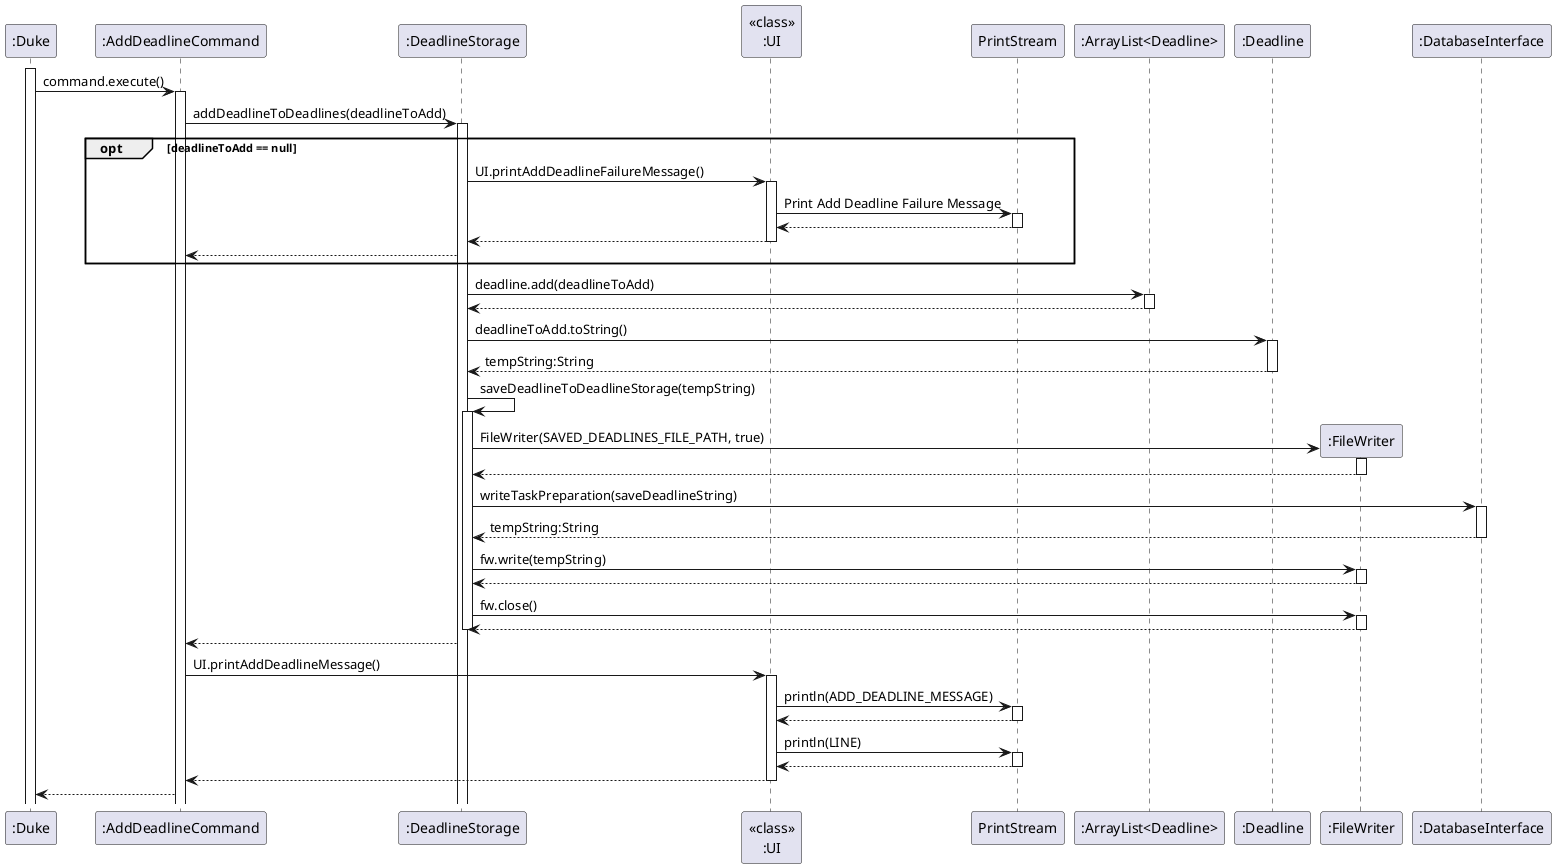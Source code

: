 @startuml
'https://plantuml.com/sequence-diagram
activate ":Duke"
":Duke" -> ":AddDeadlineCommand" : command.execute()
activate ":AddDeadlineCommand"
":AddDeadlineCommand" -> ":DeadlineStorage" : addDeadlineToDeadlines(deadlineToAdd)
activate ":DeadlineStorage"
opt deadlineToAdd == null
":DeadlineStorage" -> "<<class>>\n:UI" : UI.printAddDeadlineFailureMessage()
activate "<<class>>\n:UI"
"<<class>>\n:UI" -> "PrintStream" : Print Add Deadline Failure Message
activate "PrintStream"
"<<class>>\n:UI" <-- "PrintStream"
deactivate "PrintStream"
":DeadlineStorage" <-- "<<class>>\n:UI"
deactivate "<<class>>\n:UI"
":AddDeadlineCommand"<-- ":DeadlineStorage"
end

":DeadlineStorage" -> ":ArrayList<Deadline>" : deadline.add(deadlineToAdd)
activate ":ArrayList<Deadline>"
":DeadlineStorage" <-- ":ArrayList<Deadline>"
deactivate ":ArrayList<Deadline>"

":DeadlineStorage" -> ":Deadline" : deadlineToAdd.toString()
activate ":Deadline"
":DeadlineStorage" <-- ":Deadline" : tempString:String
deactivate ":Deadline"
":DeadlineStorage" -> ":DeadlineStorage" : saveDeadlineToDeadlineStorage(tempString)
activate ":DeadlineStorage"
create ":FileWriter"
":DeadlineStorage" -> ":FileWriter" : FileWriter(SAVED_DEADLINES_FILE_PATH, true)
activate ":FileWriter"
":DeadlineStorage" <-- ":FileWriter"
deactivate ":FileWriter"
":DeadlineStorage" -> ":DatabaseInterface" : writeTaskPreparation(saveDeadlineString)
activate ":DatabaseInterface"
":DeadlineStorage" <-- ":DatabaseInterface" : tempString:String
deactivate ":DatabaseInterface"
":DeadlineStorage" -> ":FileWriter" : fw.write(tempString)
activate ":FileWriter"
":DeadlineStorage" <-- ":FileWriter"
deactivate ":FileWriter"
":DeadlineStorage" -> ":FileWriter" : fw.close()
activate ":FileWriter"
":DeadlineStorage" <-- ":FileWriter"
deactivate ":FileWriter"
deactivate ":DeadlineStorage"
":AddDeadlineCommand" <-- ":DeadlineStorage"
":AddDeadlineCommand" -> "<<class>>\n:UI" : UI.printAddDeadlineMessage()
activate "<<class>>\n:UI"
"<<class>>\n:UI" -> PrintStream :  println(ADD_DEADLINE_MESSAGE)
activate PrintStream
"<<class>>\n:UI" <-- PrintStream
deactivate PrintStream
"<<class>>\n:UI" -> PrintStream :  println(LINE)
activate PrintStream
"<<class>>\n:UI" <-- PrintStream
deactivate PrintStream
":AddDeadlineCommand" <-- "<<class>>\n:UI"
deactivate "<<class>>\n:UI"
":Duke" <-- ":AddDeadlineCommand"


@enduml
